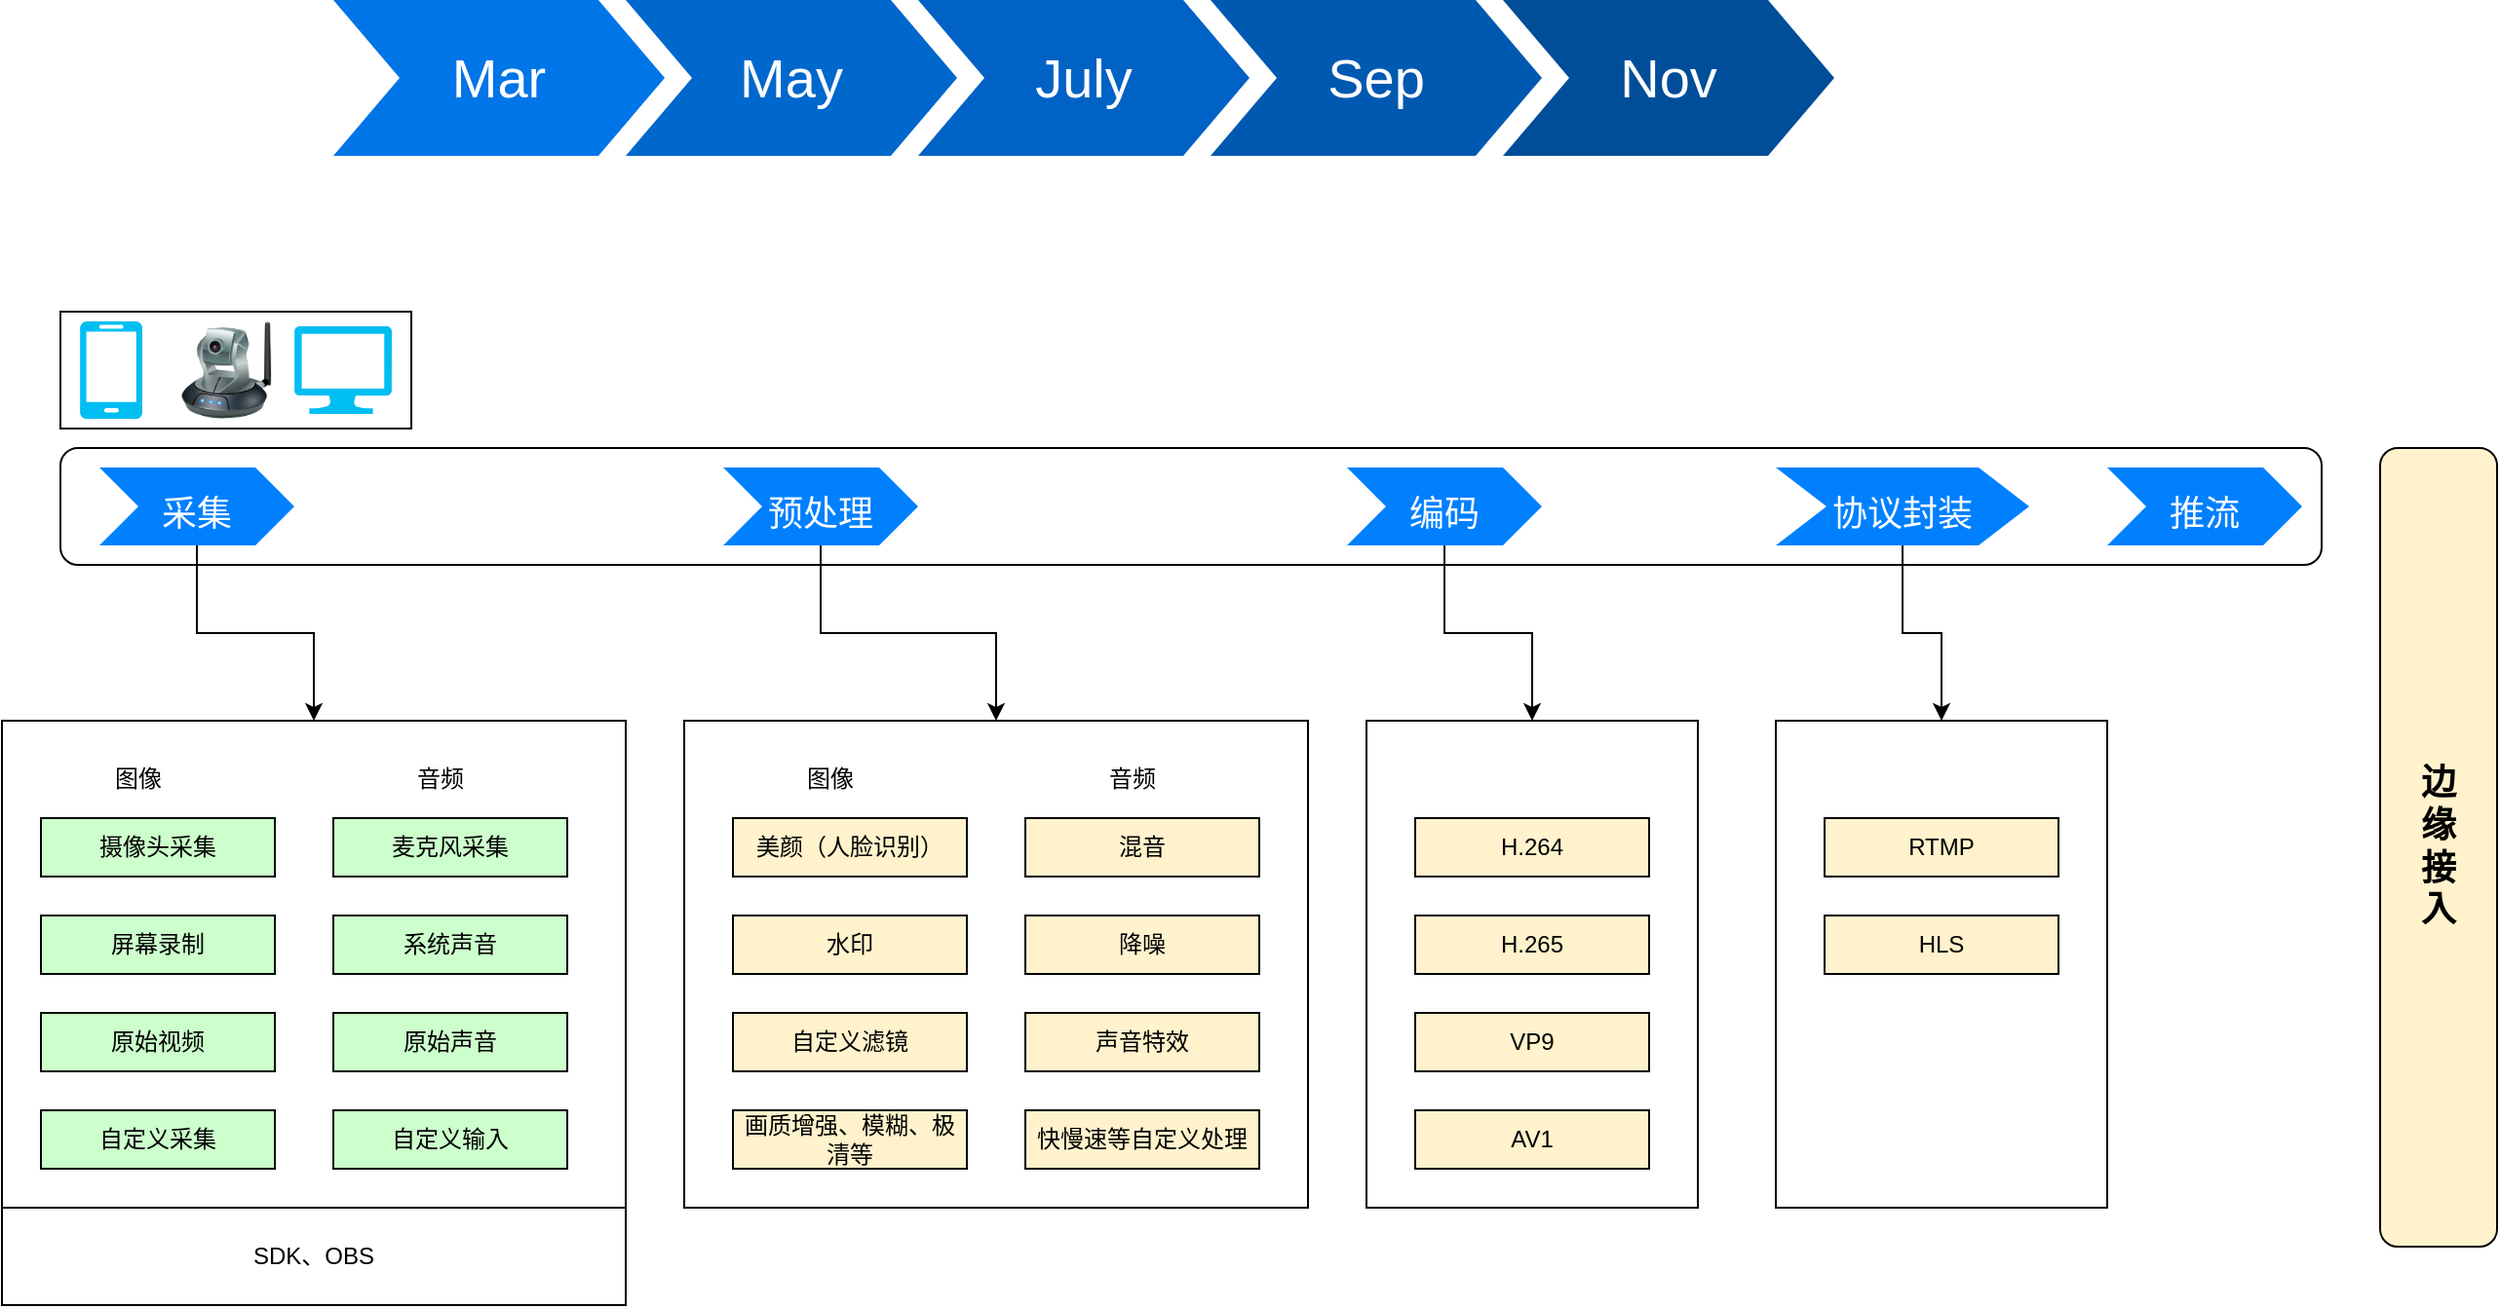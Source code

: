 <mxfile version="13.6.6" type="github">
  <diagram name="Page-1" id="d9b1e647-80fa-b4a2-5024-87a742678bcc">
    <mxGraphModel dx="2046" dy="1027" grid="1" gridSize="10" guides="1" tooltips="1" connect="1" arrows="1" fold="1" page="1" pageScale="1" pageWidth="1100" pageHeight="850" background="#ffffff" math="0" shadow="0">
      <root>
        <mxCell id="0" />
        <mxCell id="1" parent="0" />
        <mxCell id="57fe6abec08f04cb-2" value="Mar" style="shape=step;whiteSpace=wrap;html=1;fontSize=28;fillColor=#0075E8;fontColor=#FFFFFF;strokeColor=none;" parent="1" vertex="1">
          <mxGeometry x="200" y="70" width="170" height="80" as="geometry" />
        </mxCell>
        <mxCell id="57fe6abec08f04cb-3" value="May" style="shape=step;whiteSpace=wrap;html=1;fontSize=28;fillColor=#0067CC;fontColor=#FFFFFF;strokeColor=none;" parent="1" vertex="1">
          <mxGeometry x="350" y="70" width="170" height="80" as="geometry" />
        </mxCell>
        <mxCell id="57fe6abec08f04cb-4" value="July" style="shape=step;whiteSpace=wrap;html=1;fontSize=28;fillColor=#0062C4;fontColor=#FFFFFF;strokeColor=none;" parent="1" vertex="1">
          <mxGeometry x="500" y="70" width="170" height="80" as="geometry" />
        </mxCell>
        <mxCell id="57fe6abec08f04cb-5" value="Sep" style="shape=step;whiteSpace=wrap;html=1;fontSize=28;fillColor=#0059B0;fontColor=#FFFFFF;strokeColor=none;" parent="1" vertex="1">
          <mxGeometry x="650" y="70" width="170" height="80" as="geometry" />
        </mxCell>
        <mxCell id="57fe6abec08f04cb-6" value="Nov" style="shape=step;whiteSpace=wrap;html=1;fontSize=28;fillColor=#004D99;fontColor=#FFFFFF;strokeColor=none;" parent="1" vertex="1">
          <mxGeometry x="800" y="70" width="170" height="80" as="geometry" />
        </mxCell>
        <mxCell id="FFcQqnqTQvhnuVRR3oSx-1" value="" style="rounded=1;whiteSpace=wrap;html=1;" vertex="1" parent="1">
          <mxGeometry x="60" y="300" width="1160" height="60" as="geometry" />
        </mxCell>
        <mxCell id="FFcQqnqTQvhnuVRR3oSx-32" style="edgeStyle=orthogonalEdgeStyle;rounded=0;orthogonalLoop=1;jettySize=auto;html=1;exitX=0.5;exitY=1;exitDx=0;exitDy=0;entryX=0.5;entryY=0;entryDx=0;entryDy=0;" edge="1" parent="1" source="57fe6abec08f04cb-1" target="FFcQqnqTQvhnuVRR3oSx-18">
          <mxGeometry relative="1" as="geometry">
            <mxPoint x="200" y="450" as="targetPoint" />
          </mxGeometry>
        </mxCell>
        <mxCell id="57fe6abec08f04cb-1" value="&lt;font style=&quot;font-size: 18px&quot;&gt;采集&lt;/font&gt;" style="shape=step;whiteSpace=wrap;html=1;fontSize=28;fillColor=#0080FF;fontColor=#FFFFFF;strokeColor=none;" parent="1" vertex="1">
          <mxGeometry x="80" y="310" width="100" height="40" as="geometry" />
        </mxCell>
        <mxCell id="FFcQqnqTQvhnuVRR3oSx-47" style="edgeStyle=orthogonalEdgeStyle;rounded=0;orthogonalLoop=1;jettySize=auto;html=1;exitX=0.5;exitY=1;exitDx=0;exitDy=0;entryX=0.5;entryY=0;entryDx=0;entryDy=0;" edge="1" parent="1" source="FFcQqnqTQvhnuVRR3oSx-15" target="FFcQqnqTQvhnuVRR3oSx-35">
          <mxGeometry relative="1" as="geometry" />
        </mxCell>
        <mxCell id="FFcQqnqTQvhnuVRR3oSx-15" value="&lt;font style=&quot;font-size: 18px&quot;&gt;预处理&lt;/font&gt;" style="shape=step;whiteSpace=wrap;html=1;fontSize=28;fillColor=#0080FF;fontColor=#FFFFFF;strokeColor=none;" vertex="1" parent="1">
          <mxGeometry x="400" y="310" width="100" height="40" as="geometry" />
        </mxCell>
        <mxCell id="FFcQqnqTQvhnuVRR3oSx-61" style="edgeStyle=orthogonalEdgeStyle;rounded=0;orthogonalLoop=1;jettySize=auto;html=1;exitX=0.5;exitY=1;exitDx=0;exitDy=0;entryX=0.5;entryY=0;entryDx=0;entryDy=0;" edge="1" parent="1" source="FFcQqnqTQvhnuVRR3oSx-16" target="FFcQqnqTQvhnuVRR3oSx-50">
          <mxGeometry relative="1" as="geometry" />
        </mxCell>
        <mxCell id="FFcQqnqTQvhnuVRR3oSx-16" value="&lt;font style=&quot;font-size: 18px&quot;&gt;编码&lt;/font&gt;" style="shape=step;whiteSpace=wrap;html=1;fontSize=28;fillColor=#0080FF;fontColor=#FFFFFF;strokeColor=none;" vertex="1" parent="1">
          <mxGeometry x="720" y="310" width="100" height="40" as="geometry" />
        </mxCell>
        <mxCell id="FFcQqnqTQvhnuVRR3oSx-18" value="" style="rounded=0;whiteSpace=wrap;html=1;" vertex="1" parent="1">
          <mxGeometry x="30" y="440" width="320" height="250" as="geometry" />
        </mxCell>
        <mxCell id="FFcQqnqTQvhnuVRR3oSx-19" value="摄像头采集" style="rounded=0;whiteSpace=wrap;html=1;fillColor=#CCFFCC;" vertex="1" parent="1">
          <mxGeometry x="50" y="490" width="120" height="30" as="geometry" />
        </mxCell>
        <mxCell id="FFcQqnqTQvhnuVRR3oSx-20" value="屏幕录制" style="rounded=0;whiteSpace=wrap;html=1;fillColor=#CCFFCC;" vertex="1" parent="1">
          <mxGeometry x="50" y="540" width="120" height="30" as="geometry" />
        </mxCell>
        <mxCell id="FFcQqnqTQvhnuVRR3oSx-21" value="原始视频" style="rounded=0;whiteSpace=wrap;html=1;fillColor=#CCFFCC;" vertex="1" parent="1">
          <mxGeometry x="50" y="590" width="120" height="30" as="geometry" />
        </mxCell>
        <mxCell id="FFcQqnqTQvhnuVRR3oSx-22" value="自定义采集" style="rounded=0;whiteSpace=wrap;html=1;fillColor=#CCFFCC;" vertex="1" parent="1">
          <mxGeometry x="50" y="640" width="120" height="30" as="geometry" />
        </mxCell>
        <mxCell id="FFcQqnqTQvhnuVRR3oSx-25" value="图像" style="text;html=1;strokeColor=none;fillColor=none;align=center;verticalAlign=middle;whiteSpace=wrap;rounded=0;" vertex="1" parent="1">
          <mxGeometry x="80" y="460" width="40" height="20" as="geometry" />
        </mxCell>
        <mxCell id="FFcQqnqTQvhnuVRR3oSx-26" value="麦克风采集" style="rounded=0;whiteSpace=wrap;html=1;fillColor=#CCFFCC;" vertex="1" parent="1">
          <mxGeometry x="200" y="490" width="120" height="30" as="geometry" />
        </mxCell>
        <mxCell id="FFcQqnqTQvhnuVRR3oSx-27" value="系统声音" style="rounded=0;whiteSpace=wrap;html=1;fillColor=#CCFFCC;" vertex="1" parent="1">
          <mxGeometry x="200" y="540" width="120" height="30" as="geometry" />
        </mxCell>
        <mxCell id="FFcQqnqTQvhnuVRR3oSx-28" value="原始声音" style="rounded=0;whiteSpace=wrap;html=1;fillColor=#CCFFCC;" vertex="1" parent="1">
          <mxGeometry x="200" y="590" width="120" height="30" as="geometry" />
        </mxCell>
        <mxCell id="FFcQqnqTQvhnuVRR3oSx-29" value="自定义输入" style="rounded=0;whiteSpace=wrap;html=1;fillColor=#CCFFCC;" vertex="1" parent="1">
          <mxGeometry x="200" y="640" width="120" height="30" as="geometry" />
        </mxCell>
        <mxCell id="FFcQqnqTQvhnuVRR3oSx-30" value="音频" style="text;html=1;strokeColor=none;fillColor=none;align=center;verticalAlign=middle;whiteSpace=wrap;rounded=0;" vertex="1" parent="1">
          <mxGeometry x="235" y="460" width="40" height="20" as="geometry" />
        </mxCell>
        <mxCell id="FFcQqnqTQvhnuVRR3oSx-33" value="SDK、OBS" style="rounded=0;whiteSpace=wrap;html=1;" vertex="1" parent="1">
          <mxGeometry x="30" y="690" width="320" height="50" as="geometry" />
        </mxCell>
        <mxCell id="FFcQqnqTQvhnuVRR3oSx-46" value="" style="group" vertex="1" connectable="0" parent="1">
          <mxGeometry x="380" y="440" width="320" height="250" as="geometry" />
        </mxCell>
        <mxCell id="FFcQqnqTQvhnuVRR3oSx-35" value="" style="rounded=0;whiteSpace=wrap;html=1;" vertex="1" parent="FFcQqnqTQvhnuVRR3oSx-46">
          <mxGeometry width="320" height="250" as="geometry" />
        </mxCell>
        <mxCell id="FFcQqnqTQvhnuVRR3oSx-36" value="美颜（人脸识别）" style="rounded=0;whiteSpace=wrap;html=1;fillColor=#FFF2CC;" vertex="1" parent="FFcQqnqTQvhnuVRR3oSx-46">
          <mxGeometry x="25" y="50" width="120" height="30" as="geometry" />
        </mxCell>
        <mxCell id="FFcQqnqTQvhnuVRR3oSx-37" value="水印" style="rounded=0;whiteSpace=wrap;html=1;fillColor=#FFF2CC;" vertex="1" parent="FFcQqnqTQvhnuVRR3oSx-46">
          <mxGeometry x="25" y="100" width="120" height="30" as="geometry" />
        </mxCell>
        <mxCell id="FFcQqnqTQvhnuVRR3oSx-38" value="自定义滤镜" style="rounded=0;whiteSpace=wrap;html=1;fillColor=#FFF2CC;" vertex="1" parent="FFcQqnqTQvhnuVRR3oSx-46">
          <mxGeometry x="25" y="150" width="120" height="30" as="geometry" />
        </mxCell>
        <mxCell id="FFcQqnqTQvhnuVRR3oSx-39" value="画质增强、模糊、极清等" style="rounded=0;whiteSpace=wrap;html=1;fillColor=#FFF2CC;" vertex="1" parent="FFcQqnqTQvhnuVRR3oSx-46">
          <mxGeometry x="25" y="200" width="120" height="30" as="geometry" />
        </mxCell>
        <mxCell id="FFcQqnqTQvhnuVRR3oSx-40" value="图像" style="text;html=1;strokeColor=none;fillColor=none;align=center;verticalAlign=middle;whiteSpace=wrap;rounded=0;" vertex="1" parent="FFcQqnqTQvhnuVRR3oSx-46">
          <mxGeometry x="55" y="20" width="40" height="20" as="geometry" />
        </mxCell>
        <mxCell id="FFcQqnqTQvhnuVRR3oSx-41" value="混音" style="rounded=0;whiteSpace=wrap;html=1;fillColor=#FFF2CC;" vertex="1" parent="FFcQqnqTQvhnuVRR3oSx-46">
          <mxGeometry x="175" y="50" width="120" height="30" as="geometry" />
        </mxCell>
        <mxCell id="FFcQqnqTQvhnuVRR3oSx-42" value="降噪" style="rounded=0;whiteSpace=wrap;html=1;fillColor=#FFF2CC;" vertex="1" parent="FFcQqnqTQvhnuVRR3oSx-46">
          <mxGeometry x="175" y="100" width="120" height="30" as="geometry" />
        </mxCell>
        <mxCell id="FFcQqnqTQvhnuVRR3oSx-43" value="声音特效" style="rounded=0;whiteSpace=wrap;html=1;fillColor=#FFF2CC;" vertex="1" parent="FFcQqnqTQvhnuVRR3oSx-46">
          <mxGeometry x="175" y="150" width="120" height="30" as="geometry" />
        </mxCell>
        <mxCell id="FFcQqnqTQvhnuVRR3oSx-44" value="快慢速等自定义处理" style="rounded=0;whiteSpace=wrap;html=1;fillColor=#FFF2CC;" vertex="1" parent="FFcQqnqTQvhnuVRR3oSx-46">
          <mxGeometry x="175" y="200" width="120" height="30" as="geometry" />
        </mxCell>
        <mxCell id="FFcQqnqTQvhnuVRR3oSx-45" value="音频" style="text;html=1;strokeColor=none;fillColor=none;align=center;verticalAlign=middle;whiteSpace=wrap;rounded=0;" vertex="1" parent="FFcQqnqTQvhnuVRR3oSx-46">
          <mxGeometry x="210" y="20" width="40" height="20" as="geometry" />
        </mxCell>
        <mxCell id="FFcQqnqTQvhnuVRR3oSx-50" value="" style="rounded=0;whiteSpace=wrap;html=1;" vertex="1" parent="1">
          <mxGeometry x="730" y="440" width="170" height="250" as="geometry" />
        </mxCell>
        <mxCell id="FFcQqnqTQvhnuVRR3oSx-51" value="H.264" style="rounded=0;whiteSpace=wrap;html=1;fillColor=#FFF2CC;" vertex="1" parent="1">
          <mxGeometry x="755" y="490" width="120" height="30" as="geometry" />
        </mxCell>
        <mxCell id="FFcQqnqTQvhnuVRR3oSx-52" value="H.265" style="rounded=0;whiteSpace=wrap;html=1;fillColor=#FFF2CC;" vertex="1" parent="1">
          <mxGeometry x="755" y="540" width="120" height="30" as="geometry" />
        </mxCell>
        <mxCell id="FFcQqnqTQvhnuVRR3oSx-53" value="VP9" style="rounded=0;whiteSpace=wrap;html=1;fillColor=#FFF2CC;" vertex="1" parent="1">
          <mxGeometry x="755" y="590" width="120" height="30" as="geometry" />
        </mxCell>
        <mxCell id="FFcQqnqTQvhnuVRR3oSx-54" value="AV1" style="rounded=0;whiteSpace=wrap;html=1;fillColor=#FFF2CC;" vertex="1" parent="1">
          <mxGeometry x="755" y="640" width="120" height="30" as="geometry" />
        </mxCell>
        <mxCell id="FFcQqnqTQvhnuVRR3oSx-62" value="" style="group" vertex="1" connectable="0" parent="1">
          <mxGeometry x="60" y="230" width="180" height="60" as="geometry" />
        </mxCell>
        <mxCell id="FFcQqnqTQvhnuVRR3oSx-7" value="" style="rounded=0;whiteSpace=wrap;html=1;" vertex="1" parent="FFcQqnqTQvhnuVRR3oSx-62">
          <mxGeometry width="180" height="60" as="geometry" />
        </mxCell>
        <mxCell id="FFcQqnqTQvhnuVRR3oSx-3" value="" style="verticalLabelPosition=bottom;html=1;verticalAlign=top;align=center;strokeColor=none;fillColor=#00BEF2;shape=mxgraph.azure.mobile;pointerEvents=1;" vertex="1" parent="FFcQqnqTQvhnuVRR3oSx-62">
          <mxGeometry x="10" y="5" width="32" height="50" as="geometry" />
        </mxCell>
        <mxCell id="FFcQqnqTQvhnuVRR3oSx-4" value="" style="image;html=1;image=img/lib/clip_art/networking/Ip_Camera_128x128.png" vertex="1" parent="FFcQqnqTQvhnuVRR3oSx-62">
          <mxGeometry x="60" y="5" width="50" height="50" as="geometry" />
        </mxCell>
        <mxCell id="FFcQqnqTQvhnuVRR3oSx-5" value="" style="verticalLabelPosition=bottom;html=1;verticalAlign=top;align=center;strokeColor=none;fillColor=#00BEF2;shape=mxgraph.azure.computer;pointerEvents=1;" vertex="1" parent="FFcQqnqTQvhnuVRR3oSx-62">
          <mxGeometry x="120" y="7.5" width="50" height="45" as="geometry" />
        </mxCell>
        <mxCell id="FFcQqnqTQvhnuVRR3oSx-65" style="edgeStyle=orthogonalEdgeStyle;rounded=0;orthogonalLoop=1;jettySize=auto;html=1;exitX=0.5;exitY=1;exitDx=0;exitDy=0;entryX=0.5;entryY=0;entryDx=0;entryDy=0;" edge="1" parent="1" source="FFcQqnqTQvhnuVRR3oSx-63" target="FFcQqnqTQvhnuVRR3oSx-64">
          <mxGeometry relative="1" as="geometry" />
        </mxCell>
        <mxCell id="FFcQqnqTQvhnuVRR3oSx-63" value="&lt;span style=&quot;font-size: 18px&quot;&gt;协议封装&lt;/span&gt;" style="shape=step;whiteSpace=wrap;html=1;fontSize=28;fillColor=#0080FF;fontColor=#FFFFFF;strokeColor=none;" vertex="1" parent="1">
          <mxGeometry x="940" y="310" width="130" height="40" as="geometry" />
        </mxCell>
        <mxCell id="FFcQqnqTQvhnuVRR3oSx-64" value="" style="rounded=0;whiteSpace=wrap;html=1;" vertex="1" parent="1">
          <mxGeometry x="940" y="440" width="170" height="250" as="geometry" />
        </mxCell>
        <mxCell id="FFcQqnqTQvhnuVRR3oSx-66" value="RTMP" style="rounded=0;whiteSpace=wrap;html=1;fillColor=#FFF2CC;" vertex="1" parent="1">
          <mxGeometry x="965" y="490" width="120" height="30" as="geometry" />
        </mxCell>
        <mxCell id="FFcQqnqTQvhnuVRR3oSx-67" value="HLS" style="rounded=0;whiteSpace=wrap;html=1;fillColor=#FFF2CC;" vertex="1" parent="1">
          <mxGeometry x="965" y="540" width="120" height="30" as="geometry" />
        </mxCell>
        <mxCell id="FFcQqnqTQvhnuVRR3oSx-68" value="&lt;font style=&quot;font-size: 18px&quot;&gt;推流&lt;/font&gt;" style="shape=step;whiteSpace=wrap;html=1;fontSize=28;fillColor=#0080FF;fontColor=#FFFFFF;strokeColor=none;" vertex="1" parent="1">
          <mxGeometry x="1110" y="310" width="100" height="40" as="geometry" />
        </mxCell>
        <mxCell id="FFcQqnqTQvhnuVRR3oSx-69" value="&lt;h3&gt;&lt;font style=&quot;font-size: 18px&quot;&gt;边&lt;br&gt;&lt;/font&gt;&lt;font style=&quot;font-size: 18px&quot;&gt;缘&lt;br&gt;&lt;/font&gt;&lt;font style=&quot;font-size: 18px&quot;&gt;接&lt;br&gt;&lt;/font&gt;&lt;font style=&quot;font-size: 18px&quot;&gt;入&lt;/font&gt;&lt;/h3&gt;" style="rounded=1;whiteSpace=wrap;html=1;fillColor=#FFF2CC;" vertex="1" parent="1">
          <mxGeometry x="1250" y="300" width="60" height="410" as="geometry" />
        </mxCell>
      </root>
    </mxGraphModel>
  </diagram>
</mxfile>
